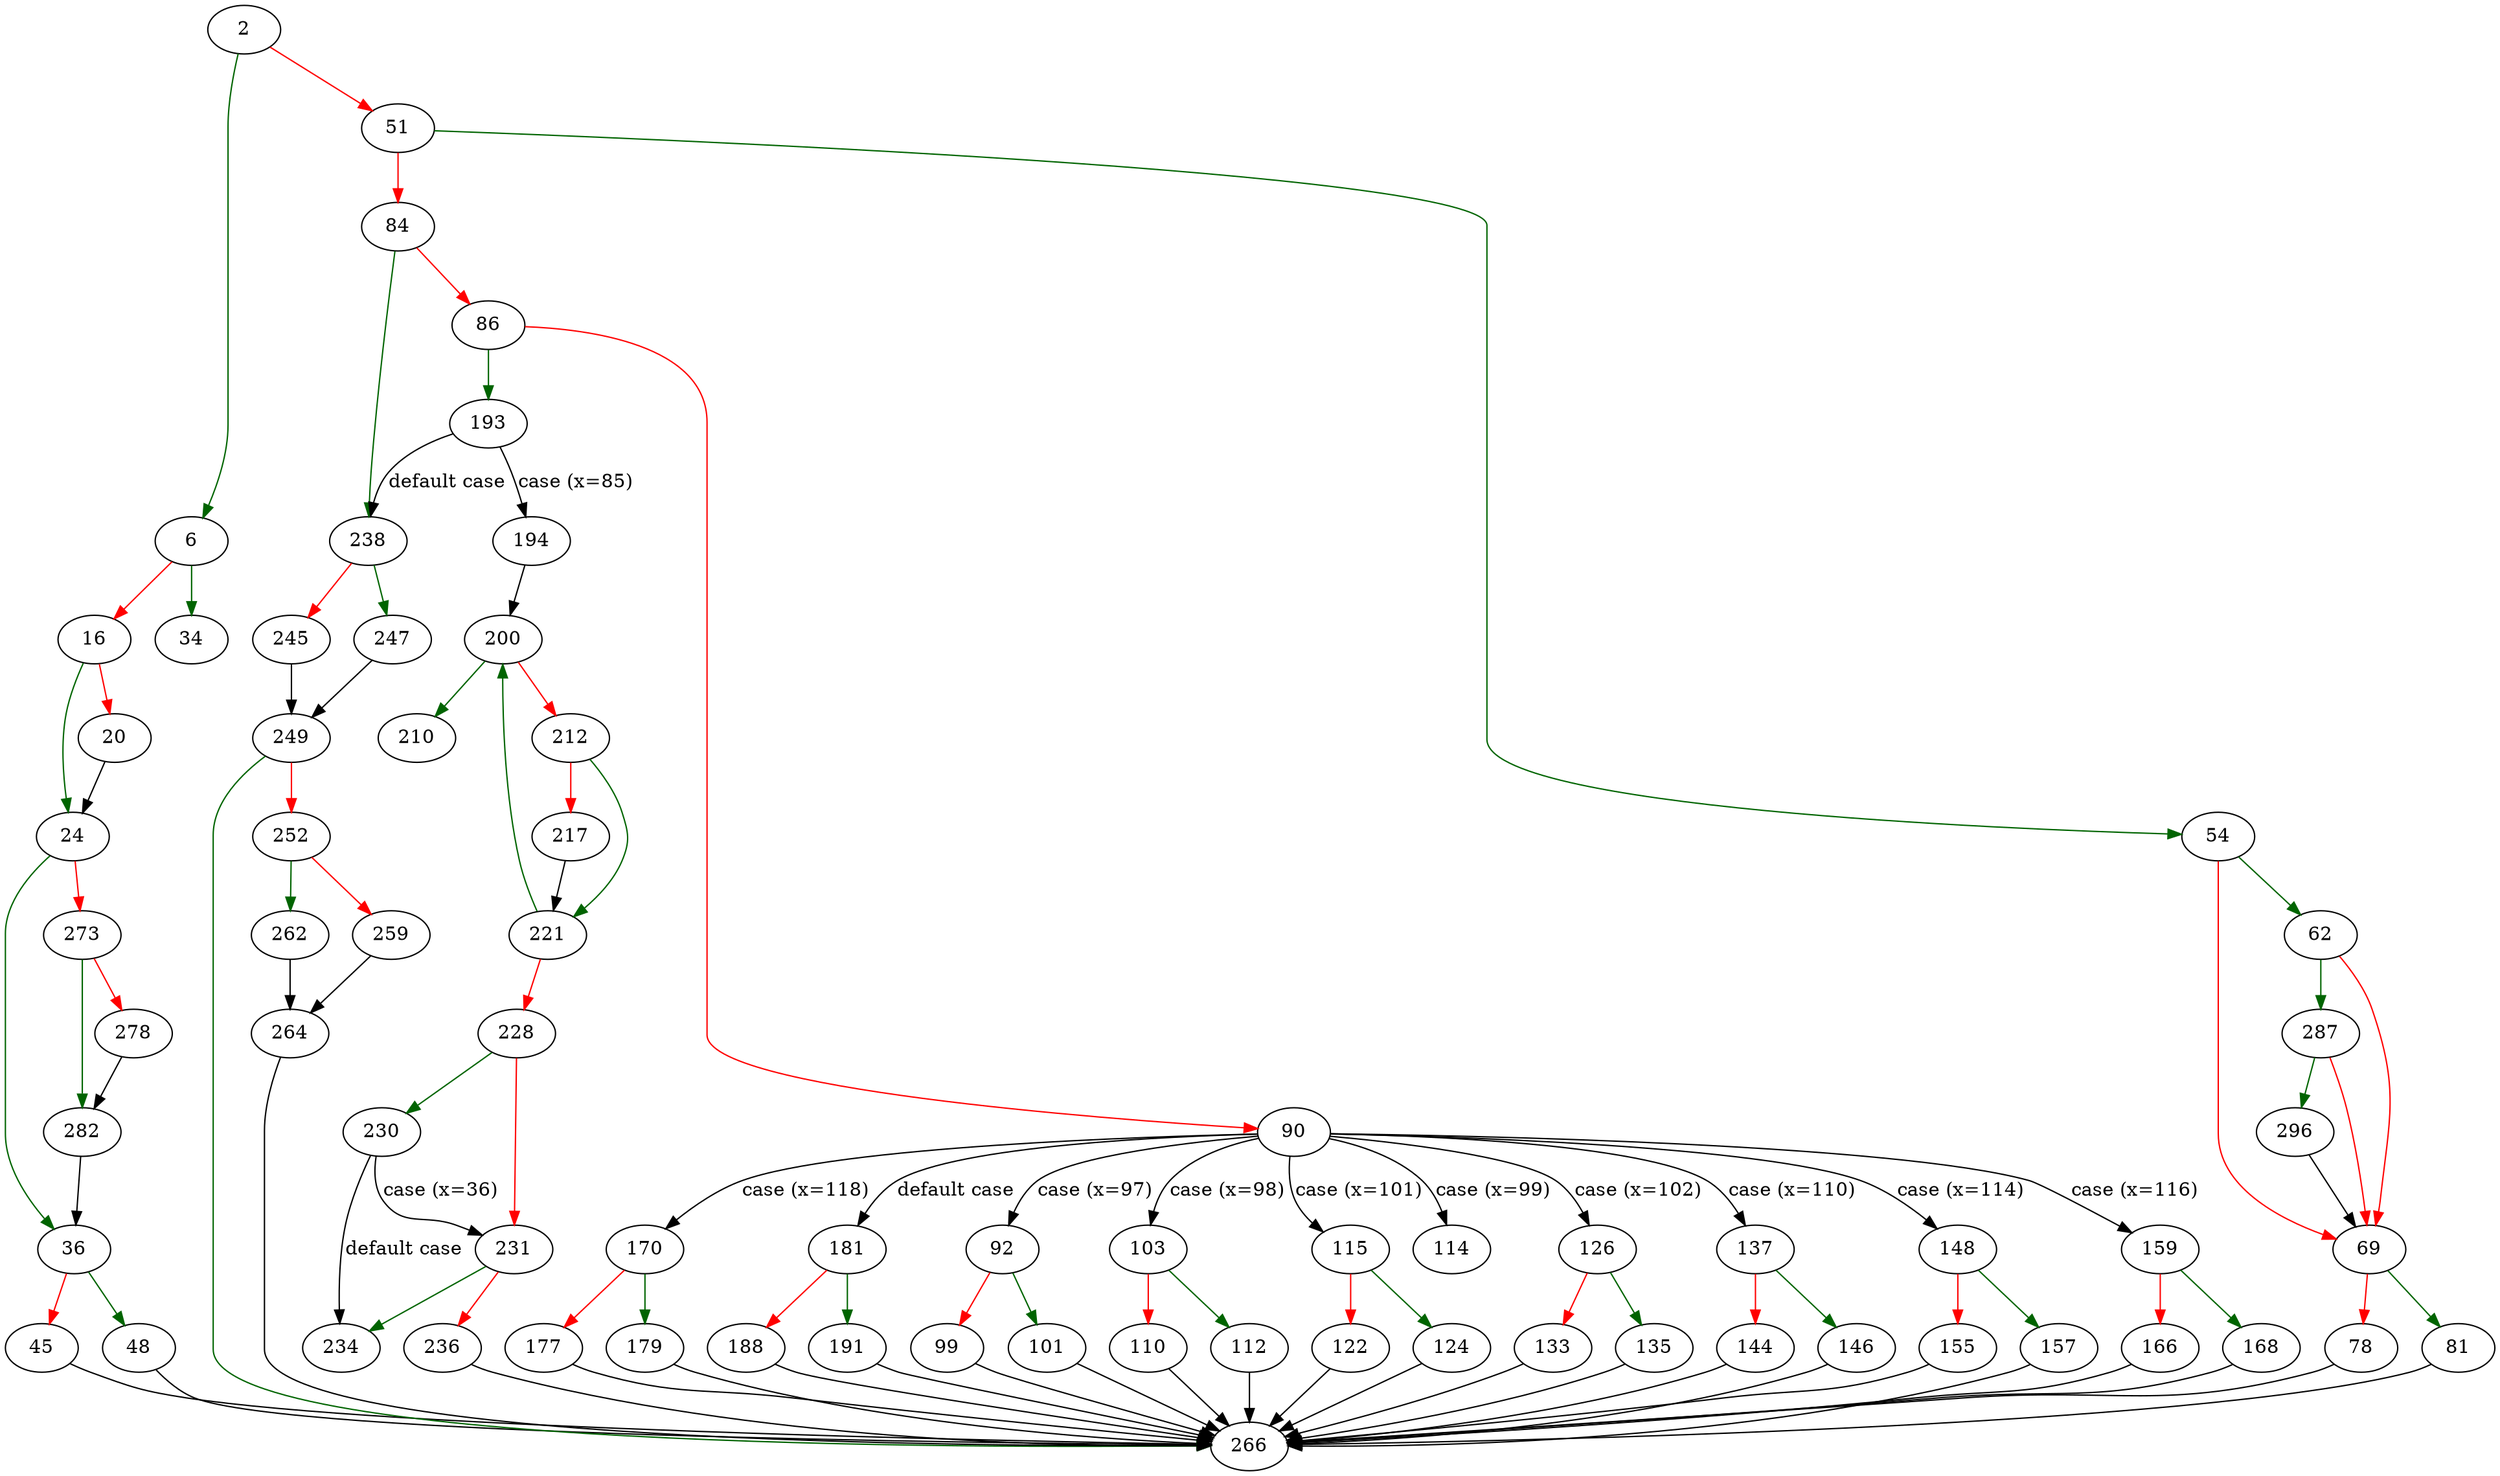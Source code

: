 strict digraph "print_esc" {
	// Node definitions.
	2 [entry=true];
	6;
	51;
	34;
	16;
	24;
	20;
	36;
	273;
	48;
	45;
	266;
	54;
	84;
	62;
	69;
	287;
	81;
	78;
	238;
	86;
	193;
	90;
	92;
	103;
	114;
	115;
	126;
	137;
	148;
	159;
	170;
	181;
	101;
	99;
	112;
	110;
	124;
	122;
	135;
	133;
	146;
	144;
	157;
	155;
	168;
	166;
	179;
	177;
	191;
	188;
	194;
	200;
	210;
	212;
	221;
	217;
	228;
	230;
	231;
	234;
	236;
	247;
	245;
	249;
	252;
	262;
	259;
	264;
	282;
	278;
	296;

	// Edge definitions.
	2 -> 6 [
		color=darkgreen
		cond=true
	];
	2 -> 51 [
		color=red
		cond=false
	];
	6 -> 34 [
		color=darkgreen
		cond=true
	];
	6 -> 16 [
		color=red
		cond=false
	];
	51 -> 54 [
		color=darkgreen
		cond=true
	];
	51 -> 84 [
		color=red
		cond=false
	];
	16 -> 24 [
		color=darkgreen
		cond=true
	];
	16 -> 20 [
		color=red
		cond=false
	];
	24 -> 36 [
		color=darkgreen
		cond=true
	];
	24 -> 273 [
		color=red
		cond=false
	];
	20 -> 24;
	36 -> 48 [
		color=darkgreen
		cond=true
	];
	36 -> 45 [
		color=red
		cond=false
	];
	273 -> 282 [
		color=darkgreen
		cond=true
	];
	273 -> 278 [
		color=red
		cond=false
	];
	48 -> 266;
	45 -> 266;
	54 -> 62 [
		color=darkgreen
		cond=true
	];
	54 -> 69 [
		color=red
		cond=false
	];
	84 -> 238 [
		color=darkgreen
		cond=true
	];
	84 -> 86 [
		color=red
		cond=false
	];
	62 -> 69 [
		color=red
		cond=false
	];
	62 -> 287 [
		color=darkgreen
		cond=true
	];
	69 -> 81 [
		color=darkgreen
		cond=true
	];
	69 -> 78 [
		color=red
		cond=false
	];
	287 -> 69 [
		color=red
		cond=false
	];
	287 -> 296 [
		color=darkgreen
		cond=true
	];
	81 -> 266;
	78 -> 266;
	238 -> 247 [
		color=darkgreen
		cond=true
	];
	238 -> 245 [
		color=red
		cond=false
	];
	86 -> 193 [
		color=darkgreen
		cond=true
	];
	86 -> 90 [
		color=red
		cond=false
	];
	193 -> 238 [
		cond="default case"
		label="default case"
	];
	193 -> 194 [
		cond="case (x=85)"
		label="case (x=85)"
	];
	90 -> 92 [
		cond="case (x=97)"
		label="case (x=97)"
	];
	90 -> 103 [
		cond="case (x=98)"
		label="case (x=98)"
	];
	90 -> 114 [
		cond="case (x=99)"
		label="case (x=99)"
	];
	90 -> 115 [
		cond="case (x=101)"
		label="case (x=101)"
	];
	90 -> 126 [
		cond="case (x=102)"
		label="case (x=102)"
	];
	90 -> 137 [
		cond="case (x=110)"
		label="case (x=110)"
	];
	90 -> 148 [
		cond="case (x=114)"
		label="case (x=114)"
	];
	90 -> 159 [
		cond="case (x=116)"
		label="case (x=116)"
	];
	90 -> 170 [
		cond="case (x=118)"
		label="case (x=118)"
	];
	90 -> 181 [
		cond="default case"
		label="default case"
	];
	92 -> 101 [
		color=darkgreen
		cond=true
	];
	92 -> 99 [
		color=red
		cond=false
	];
	103 -> 112 [
		color=darkgreen
		cond=true
	];
	103 -> 110 [
		color=red
		cond=false
	];
	115 -> 124 [
		color=darkgreen
		cond=true
	];
	115 -> 122 [
		color=red
		cond=false
	];
	126 -> 135 [
		color=darkgreen
		cond=true
	];
	126 -> 133 [
		color=red
		cond=false
	];
	137 -> 146 [
		color=darkgreen
		cond=true
	];
	137 -> 144 [
		color=red
		cond=false
	];
	148 -> 157 [
		color=darkgreen
		cond=true
	];
	148 -> 155 [
		color=red
		cond=false
	];
	159 -> 168 [
		color=darkgreen
		cond=true
	];
	159 -> 166 [
		color=red
		cond=false
	];
	170 -> 179 [
		color=darkgreen
		cond=true
	];
	170 -> 177 [
		color=red
		cond=false
	];
	181 -> 191 [
		color=darkgreen
		cond=true
	];
	181 -> 188 [
		color=red
		cond=false
	];
	101 -> 266;
	99 -> 266;
	112 -> 266;
	110 -> 266;
	124 -> 266;
	122 -> 266;
	135 -> 266;
	133 -> 266;
	146 -> 266;
	144 -> 266;
	157 -> 266;
	155 -> 266;
	168 -> 266;
	166 -> 266;
	179 -> 266;
	177 -> 266;
	191 -> 266;
	188 -> 266;
	194 -> 200;
	200 -> 210 [
		color=darkgreen
		cond=true
	];
	200 -> 212 [
		color=red
		cond=false
	];
	212 -> 221 [
		color=darkgreen
		cond=true
	];
	212 -> 217 [
		color=red
		cond=false
	];
	221 -> 200 [
		color=darkgreen
		cond=true
	];
	221 -> 228 [
		color=red
		cond=false
	];
	217 -> 221;
	228 -> 230 [
		color=darkgreen
		cond=true
	];
	228 -> 231 [
		color=red
		cond=false
	];
	230 -> 231 [
		cond="case (x=36)"
		label="case (x=36)"
	];
	230 -> 234 [
		cond="default case"
		label="default case"
	];
	231 -> 234 [
		color=darkgreen
		cond=true
	];
	231 -> 236 [
		color=red
		cond=false
	];
	236 -> 266;
	247 -> 249;
	245 -> 249;
	249 -> 266 [
		color=darkgreen
		cond=true
	];
	249 -> 252 [
		color=red
		cond=false
	];
	252 -> 262 [
		color=darkgreen
		cond=true
	];
	252 -> 259 [
		color=red
		cond=false
	];
	262 -> 264;
	259 -> 264;
	264 -> 266;
	282 -> 36;
	278 -> 282;
	296 -> 69;
}